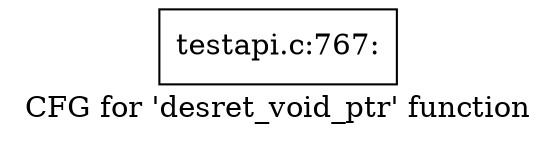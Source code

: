 digraph "CFG for 'desret_void_ptr' function" {
	label="CFG for 'desret_void_ptr' function";

	Node0x4349cd0 [shape=record,label="{testapi.c:767:}"];
}
